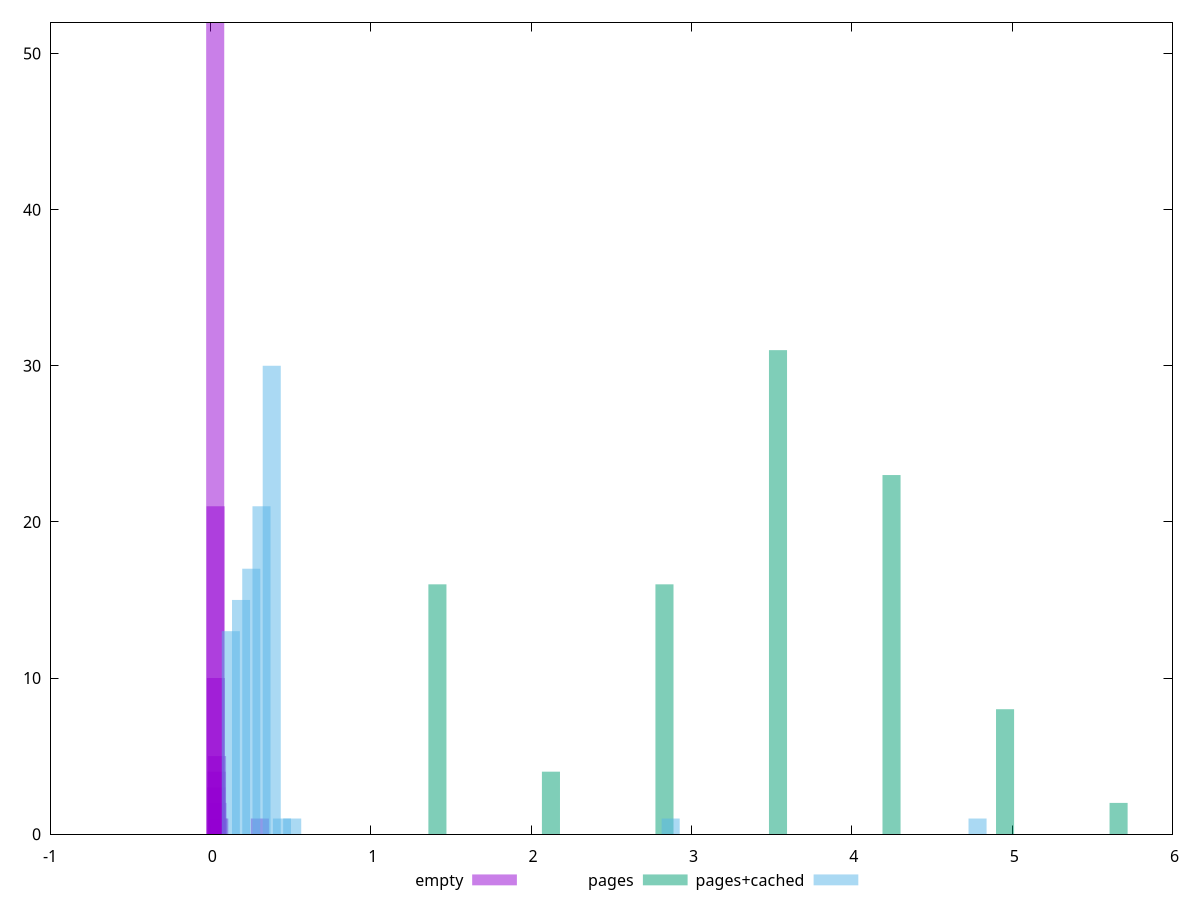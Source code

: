 $_empty <<EOF
0.30900749688962065 1
0.044143928127088665 2
0.03020374029748172 52
0.03485046957401737 10
0.03252710493574954 21
0.03717383421228519 3
0.05576075131842779 1
0.04182056348882084 5
0.039497198850553014 4
0.048790657403624316 1
EOF
$_pages <<EOF
2.831887307297087 16
4.955802787769902 8
5.663774614594174 2
1.4159436536485435 16
3.5398591341213588 31
4.24783096094563 23
2.123915480472815 4
EOF
$_pagesCached <<EOF
4.784203758984838 1
0.12757876690626235 13
2.870522255390903 1
0.19136815035939353 15
0.2551575338125247 17
0.38273630071878706 30
0.3189469172656559 21
0.5103150676250494 1
0.44652568417191824 1
EOF
set key outside below
set terminal pngcairo
set output "report_00006_2020-11-02T20-21-41.718Z/network-rtt/network-rtt_empty_pages_pages+cached+hist.png"
set boxwidth 0.11267141748593384
set style fill transparent solid 0.5 noborder
set yrange [0:52]
plot $_empty title "empty" with boxes ,$_pages title "pages" with boxes ,$_pagesCached title "pages+cached" with boxes ,